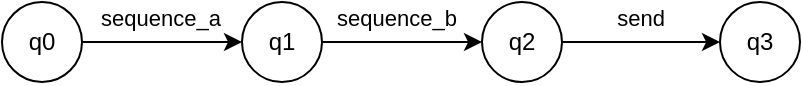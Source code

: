 <mxfile version="21.8.1" type="device">
  <diagram name="Pagina-1" id="gRis0YDONrchWQ3u8g2B">
    <mxGraphModel dx="607" dy="856" grid="1" gridSize="10" guides="1" tooltips="1" connect="1" arrows="1" fold="1" page="1" pageScale="1" pageWidth="827" pageHeight="1169" math="0" shadow="0">
      <root>
        <mxCell id="0" />
        <mxCell id="1" parent="0" />
        <mxCell id="Qs7e2NvcmOTpZu29L-sS-1" style="edgeStyle=orthogonalEdgeStyle;rounded=0;orthogonalLoop=1;jettySize=auto;html=1;" edge="1" parent="1" source="Qs7e2NvcmOTpZu29L-sS-3" target="Qs7e2NvcmOTpZu29L-sS-6">
          <mxGeometry relative="1" as="geometry" />
        </mxCell>
        <mxCell id="Qs7e2NvcmOTpZu29L-sS-2" value="sequence_a" style="edgeLabel;html=1;align=center;verticalAlign=middle;resizable=0;points=[];" vertex="1" connectable="0" parent="Qs7e2NvcmOTpZu29L-sS-1">
          <mxGeometry x="0.331" y="-2" relative="1" as="geometry">
            <mxPoint x="-14" y="-14" as="offset" />
          </mxGeometry>
        </mxCell>
        <mxCell id="Qs7e2NvcmOTpZu29L-sS-3" value="q0" style="ellipse;whiteSpace=wrap;html=1;aspect=fixed;" vertex="1" parent="1">
          <mxGeometry x="961" y="120" width="40" height="40" as="geometry" />
        </mxCell>
        <mxCell id="Qs7e2NvcmOTpZu29L-sS-4" style="edgeStyle=orthogonalEdgeStyle;rounded=0;orthogonalLoop=1;jettySize=auto;html=1;" edge="1" parent="1" source="Qs7e2NvcmOTpZu29L-sS-6" target="Qs7e2NvcmOTpZu29L-sS-9">
          <mxGeometry relative="1" as="geometry" />
        </mxCell>
        <mxCell id="Qs7e2NvcmOTpZu29L-sS-5" value="sequence_b" style="edgeLabel;html=1;align=center;verticalAlign=middle;resizable=0;points=[];" vertex="1" connectable="0" parent="Qs7e2NvcmOTpZu29L-sS-4">
          <mxGeometry x="0.287" y="2" relative="1" as="geometry">
            <mxPoint x="-15" y="-10" as="offset" />
          </mxGeometry>
        </mxCell>
        <mxCell id="Qs7e2NvcmOTpZu29L-sS-6" value="q1" style="ellipse;whiteSpace=wrap;html=1;aspect=fixed;" vertex="1" parent="1">
          <mxGeometry x="1081" y="120.05" width="40" height="40" as="geometry" />
        </mxCell>
        <mxCell id="Qs7e2NvcmOTpZu29L-sS-12" style="edgeStyle=orthogonalEdgeStyle;rounded=0;orthogonalLoop=1;jettySize=auto;html=1;" edge="1" parent="1" source="Qs7e2NvcmOTpZu29L-sS-9" target="Qs7e2NvcmOTpZu29L-sS-11">
          <mxGeometry relative="1" as="geometry" />
        </mxCell>
        <mxCell id="Qs7e2NvcmOTpZu29L-sS-13" value="send" style="edgeLabel;html=1;align=center;verticalAlign=middle;resizable=0;points=[];" vertex="1" connectable="0" parent="Qs7e2NvcmOTpZu29L-sS-12">
          <mxGeometry x="0.19" y="-1" relative="1" as="geometry">
            <mxPoint x="-8" y="-13" as="offset" />
          </mxGeometry>
        </mxCell>
        <mxCell id="Qs7e2NvcmOTpZu29L-sS-9" value="q2" style="ellipse;whiteSpace=wrap;html=1;aspect=fixed;" vertex="1" parent="1">
          <mxGeometry x="1201" y="120.05" width="40" height="40" as="geometry" />
        </mxCell>
        <mxCell id="Qs7e2NvcmOTpZu29L-sS-11" value="q3" style="ellipse;whiteSpace=wrap;html=1;aspect=fixed;" vertex="1" parent="1">
          <mxGeometry x="1320" y="120.05" width="40" height="40" as="geometry" />
        </mxCell>
      </root>
    </mxGraphModel>
  </diagram>
</mxfile>
